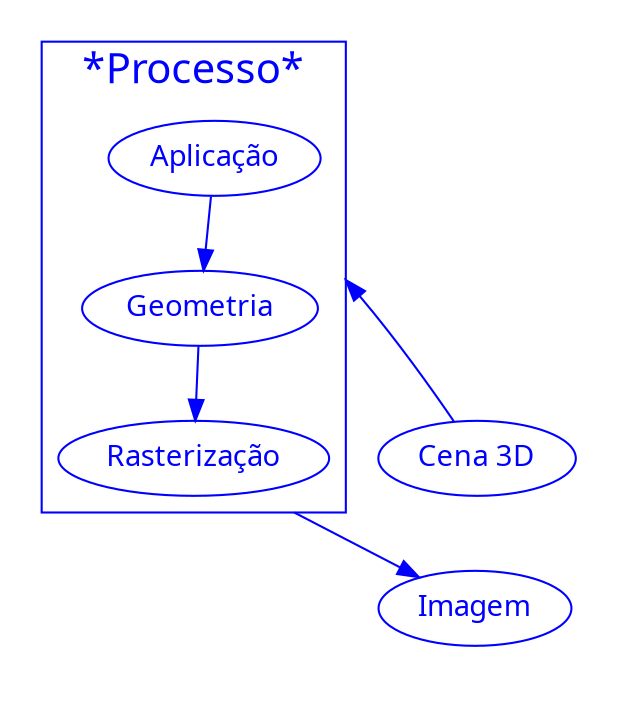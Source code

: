 # http://www.graphviz.org/

digraph G {
  compound=true;
  graph [fontname = "Handlee", fontcolor="blue", color="blue"];
  node [fontname = "Handlee", fontcolor="blue", color="blue"];
  edge [fontname = "Handlee", fontcolor="blue", color="blue"];

  bgcolor=transparent;
  
  
  subgraph cluster_0 {
      
      color = none;
      subgraph cluster_1 {
          color=none;
          
          "Cena 3D" [shape=ellipse];
          Imagem [shape=ellipse];
          "Cena 3D" -> Imagem [rank = same, color=none];
        }

        subgraph cluster_2 {
            rankdir = LR;
            Aplicação -> Geometria ->  Rasterização;
            label = "*Processo*";
            fontsize = 20;
            color=blue
        }
  }
  
  "Cena 3D" -> Aplicação [lhead=cluster_2];

  Rasterização -> Imagem [ltail = cluster_2];

}

